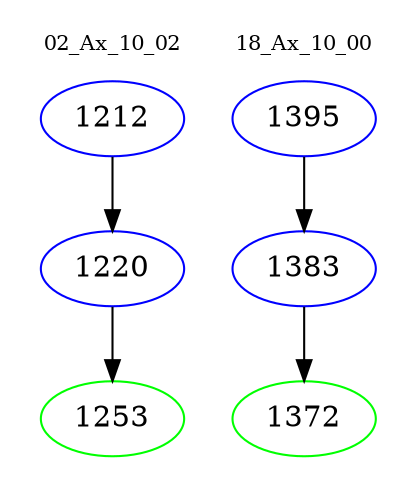 digraph{
subgraph cluster_0 {
color = white
label = "02_Ax_10_02";
fontsize=10;
T0_1212 [label="1212", color="blue"]
T0_1212 -> T0_1220 [color="black"]
T0_1220 [label="1220", color="blue"]
T0_1220 -> T0_1253 [color="black"]
T0_1253 [label="1253", color="green"]
}
subgraph cluster_1 {
color = white
label = "18_Ax_10_00";
fontsize=10;
T1_1395 [label="1395", color="blue"]
T1_1395 -> T1_1383 [color="black"]
T1_1383 [label="1383", color="blue"]
T1_1383 -> T1_1372 [color="black"]
T1_1372 [label="1372", color="green"]
}
}
